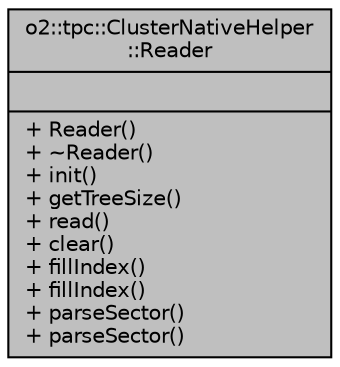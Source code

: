 digraph "o2::tpc::ClusterNativeHelper::Reader"
{
 // INTERACTIVE_SVG=YES
  bgcolor="transparent";
  edge [fontname="Helvetica",fontsize="10",labelfontname="Helvetica",labelfontsize="10"];
  node [fontname="Helvetica",fontsize="10",shape=record];
  Node1 [label="{o2::tpc::ClusterNativeHelper\l::Reader\n||+ Reader()\l+ ~Reader()\l+ init()\l+ getTreeSize()\l+ read()\l+ clear()\l+ fillIndex()\l+ fillIndex()\l+ parseSector()\l+ parseSector()\l}",height=0.2,width=0.4,color="black", fillcolor="grey75", style="filled", fontcolor="black"];
}
